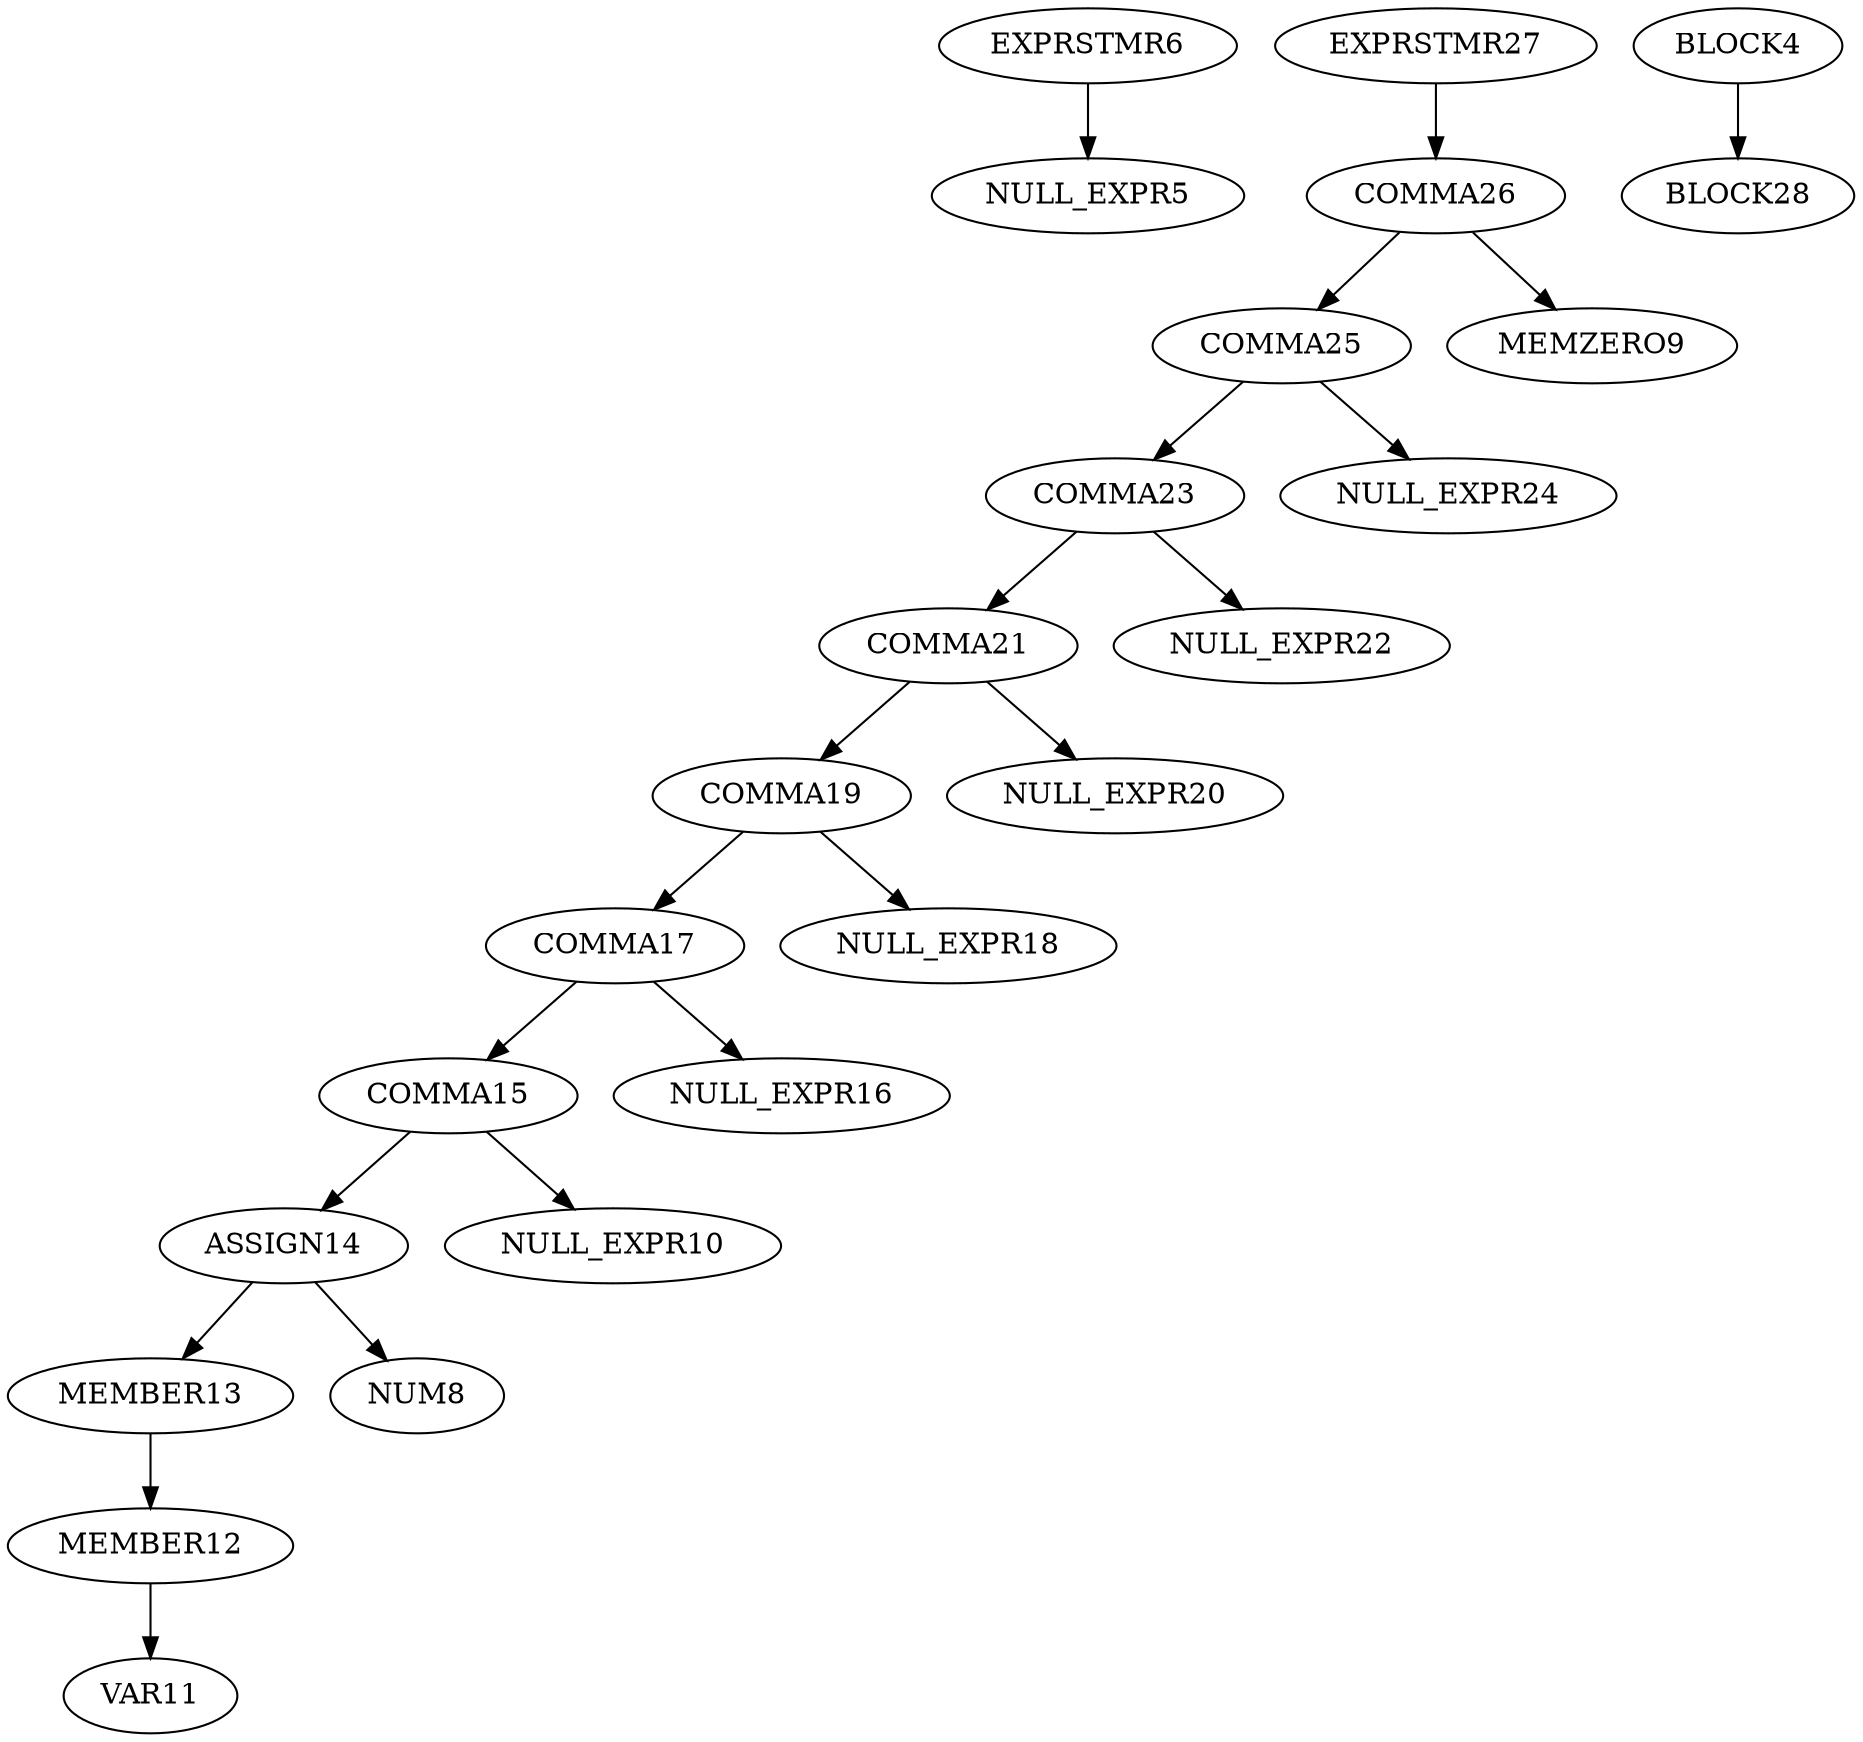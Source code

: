 digraph A { 
EXPRSTMR6 -> NULL_EXPR5
MEMBER12 -> VAR11
MEMBER13 -> MEMBER12
ASSIGN14 -> NUM8
ASSIGN14 -> MEMBER13
COMMA15 -> ASSIGN14
COMMA15 -> NULL_EXPR10
COMMA17 -> NULL_EXPR16
COMMA17 -> COMMA15
COMMA19 -> NULL_EXPR18
COMMA19 -> COMMA17
COMMA21 -> NULL_EXPR20
COMMA21 -> COMMA19
COMMA23 -> NULL_EXPR22
COMMA23 -> COMMA21
COMMA25 -> NULL_EXPR24
COMMA25 -> COMMA23
COMMA26 -> COMMA25
COMMA26 -> MEMZERO9
EXPRSTMR27 -> COMMA26
BLOCK4 -> BLOCK28
}
